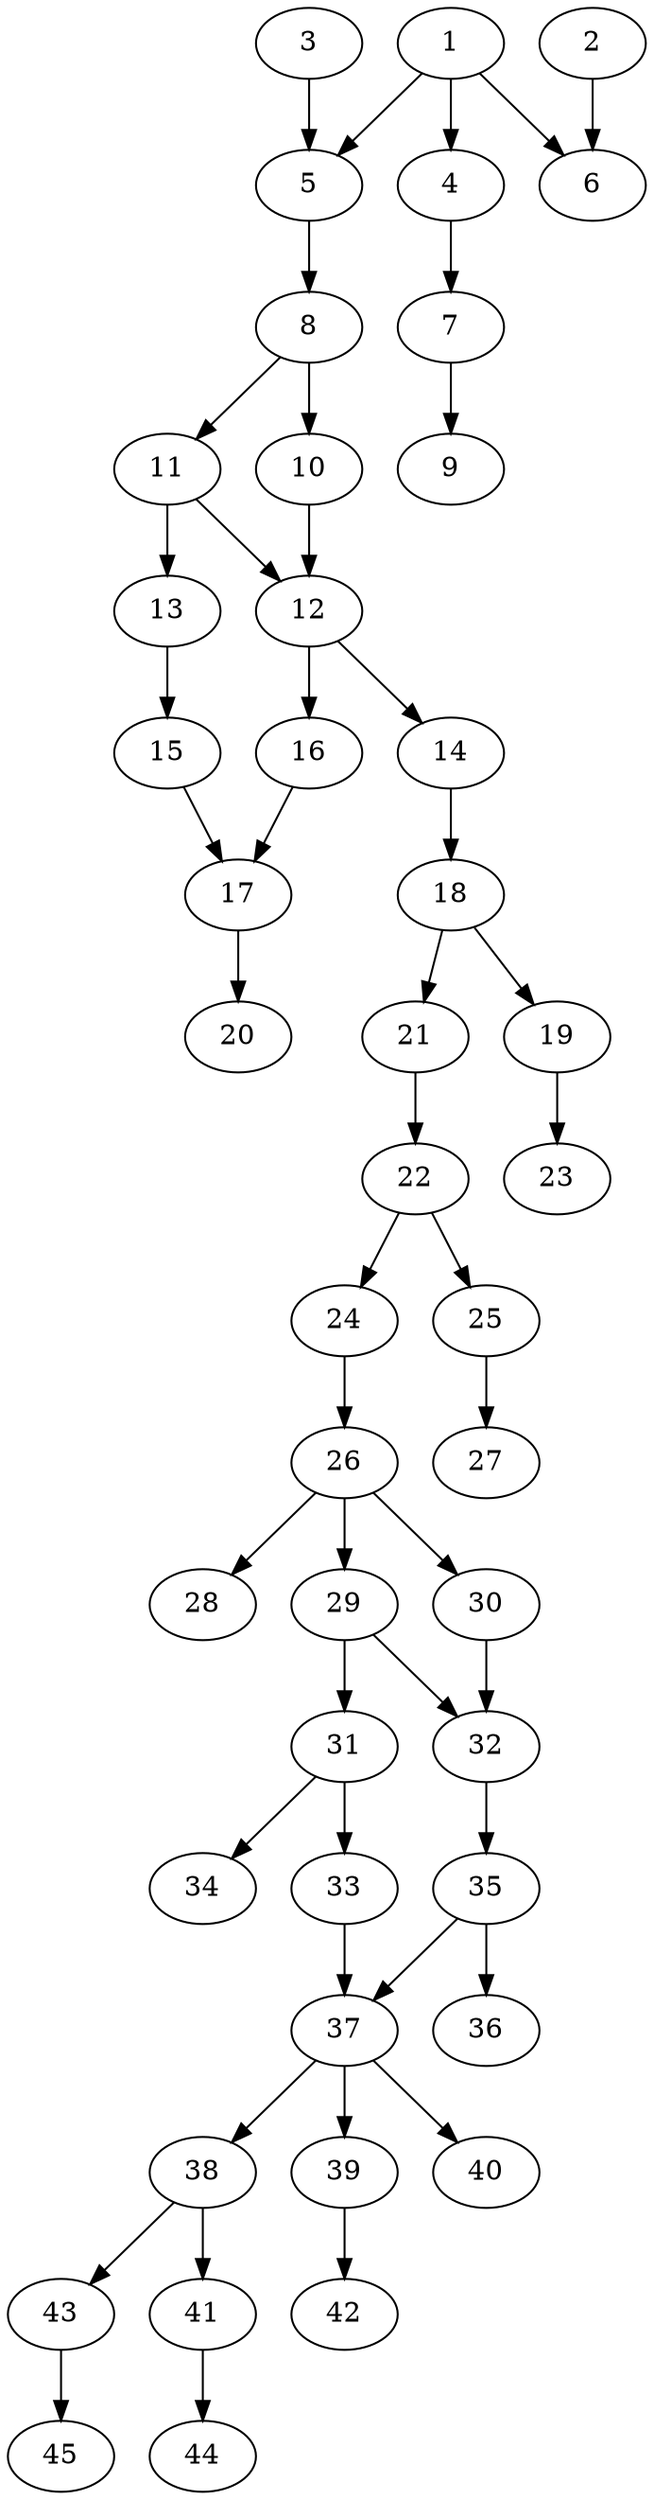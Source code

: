// DAG automatically generated by daggen at Thu Oct  3 14:07:24 2019
// ./daggen --dot -n 45 --ccr 0.3 --fat 0.3 --regular 0.7 --density 0.5 --mindata 5242880 --maxdata 52428800 
digraph G {
  1 [size="81223680", alpha="0.07", expect_size="24367104"] 
  1 -> 4 [size ="24367104"]
  1 -> 5 [size ="24367104"]
  1 -> 6 [size ="24367104"]
  2 [size="32955733", alpha="0.12", expect_size="9886720"] 
  2 -> 6 [size ="9886720"]
  3 [size="112196267", alpha="0.10", expect_size="33658880"] 
  3 -> 5 [size ="33658880"]
  4 [size="133222400", alpha="0.16", expect_size="39966720"] 
  4 -> 7 [size ="39966720"]
  5 [size="119616853", alpha="0.15", expect_size="35885056"] 
  5 -> 8 [size ="35885056"]
  6 [size="148217173", alpha="0.16", expect_size="44465152"] 
  7 [size="102826667", alpha="0.06", expect_size="30848000"] 
  7 -> 9 [size ="30848000"]
  8 [size="172380160", alpha="0.07", expect_size="51714048"] 
  8 -> 10 [size ="51714048"]
  8 -> 11 [size ="51714048"]
  9 [size="94341120", alpha="0.18", expect_size="28302336"] 
  10 [size="127074987", alpha="0.17", expect_size="38122496"] 
  10 -> 12 [size ="38122496"]
  11 [size="21203627", alpha="0.06", expect_size="6361088"] 
  11 -> 12 [size ="6361088"]
  11 -> 13 [size ="6361088"]
  12 [size="78974293", alpha="0.15", expect_size="23692288"] 
  12 -> 14 [size ="23692288"]
  12 -> 16 [size ="23692288"]
  13 [size="17534293", alpha="0.19", expect_size="5260288"] 
  13 -> 15 [size ="5260288"]
  14 [size="94894080", alpha="0.02", expect_size="28468224"] 
  14 -> 18 [size ="28468224"]
  15 [size="66566827", alpha="0.18", expect_size="19970048"] 
  15 -> 17 [size ="19970048"]
  16 [size="28456960", alpha="0.10", expect_size="8537088"] 
  16 -> 17 [size ="8537088"]
  17 [size="157624320", alpha="0.02", expect_size="47287296"] 
  17 -> 20 [size ="47287296"]
  18 [size="51374080", alpha="0.00", expect_size="15412224"] 
  18 -> 19 [size ="15412224"]
  18 -> 21 [size ="15412224"]
  19 [size="102546773", alpha="0.01", expect_size="30764032"] 
  19 -> 23 [size ="30764032"]
  20 [size="86111573", alpha="0.12", expect_size="25833472"] 
  21 [size="64102400", alpha="0.12", expect_size="19230720"] 
  21 -> 22 [size ="19230720"]
  22 [size="112759467", alpha="0.14", expect_size="33827840"] 
  22 -> 24 [size ="33827840"]
  22 -> 25 [size ="33827840"]
  23 [size="72318293", alpha="0.08", expect_size="21695488"] 
  24 [size="65044480", alpha="0.16", expect_size="19513344"] 
  24 -> 26 [size ="19513344"]
  25 [size="80264533", alpha="0.18", expect_size="24079360"] 
  25 -> 27 [size ="24079360"]
  26 [size="68212053", alpha="0.16", expect_size="20463616"] 
  26 -> 28 [size ="20463616"]
  26 -> 29 [size ="20463616"]
  26 -> 30 [size ="20463616"]
  27 [size="148558507", alpha="0.05", expect_size="44567552"] 
  28 [size="168055467", alpha="0.13", expect_size="50416640"] 
  29 [size="171281067", alpha="0.12", expect_size="51384320"] 
  29 -> 31 [size ="51384320"]
  29 -> 32 [size ="51384320"]
  30 [size="20264960", alpha="0.04", expect_size="6079488"] 
  30 -> 32 [size ="6079488"]
  31 [size="118094507", alpha="0.17", expect_size="35428352"] 
  31 -> 33 [size ="35428352"]
  31 -> 34 [size ="35428352"]
  32 [size="56661333", alpha="0.18", expect_size="16998400"] 
  32 -> 35 [size ="16998400"]
  33 [size="166017707", alpha="0.18", expect_size="49805312"] 
  33 -> 37 [size ="49805312"]
  34 [size="69024427", alpha="0.09", expect_size="20707328"] 
  35 [size="38724267", alpha="0.05", expect_size="11617280"] 
  35 -> 36 [size ="11617280"]
  35 -> 37 [size ="11617280"]
  36 [size="19964587", alpha="0.04", expect_size="5989376"] 
  37 [size="143493120", alpha="0.20", expect_size="43047936"] 
  37 -> 38 [size ="43047936"]
  37 -> 39 [size ="43047936"]
  37 -> 40 [size ="43047936"]
  38 [size="22804480", alpha="0.20", expect_size="6841344"] 
  38 -> 41 [size ="6841344"]
  38 -> 43 [size ="6841344"]
  39 [size="127371947", alpha="0.11", expect_size="38211584"] 
  39 -> 42 [size ="38211584"]
  40 [size="62204587", alpha="0.11", expect_size="18661376"] 
  41 [size="94190933", alpha="0.16", expect_size="28257280"] 
  41 -> 44 [size ="28257280"]
  42 [size="69768533", alpha="0.14", expect_size="20930560"] 
  43 [size="50442240", alpha="0.19", expect_size="15132672"] 
  43 -> 45 [size ="15132672"]
  44 [size="36266667", alpha="0.10", expect_size="10880000"] 
  45 [size="104659627", alpha="0.09", expect_size="31397888"] 
}
